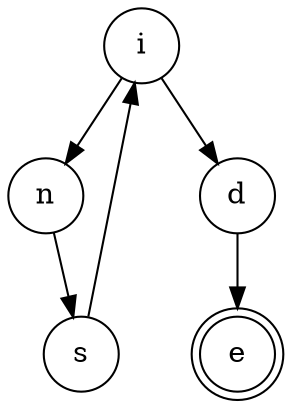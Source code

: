 digraph {   
    node [shape = doublecircle, color = black] e ;
    node [shape = circle];
    node [color= black];
    i -> n -> s -> i -> d -> e;	
}